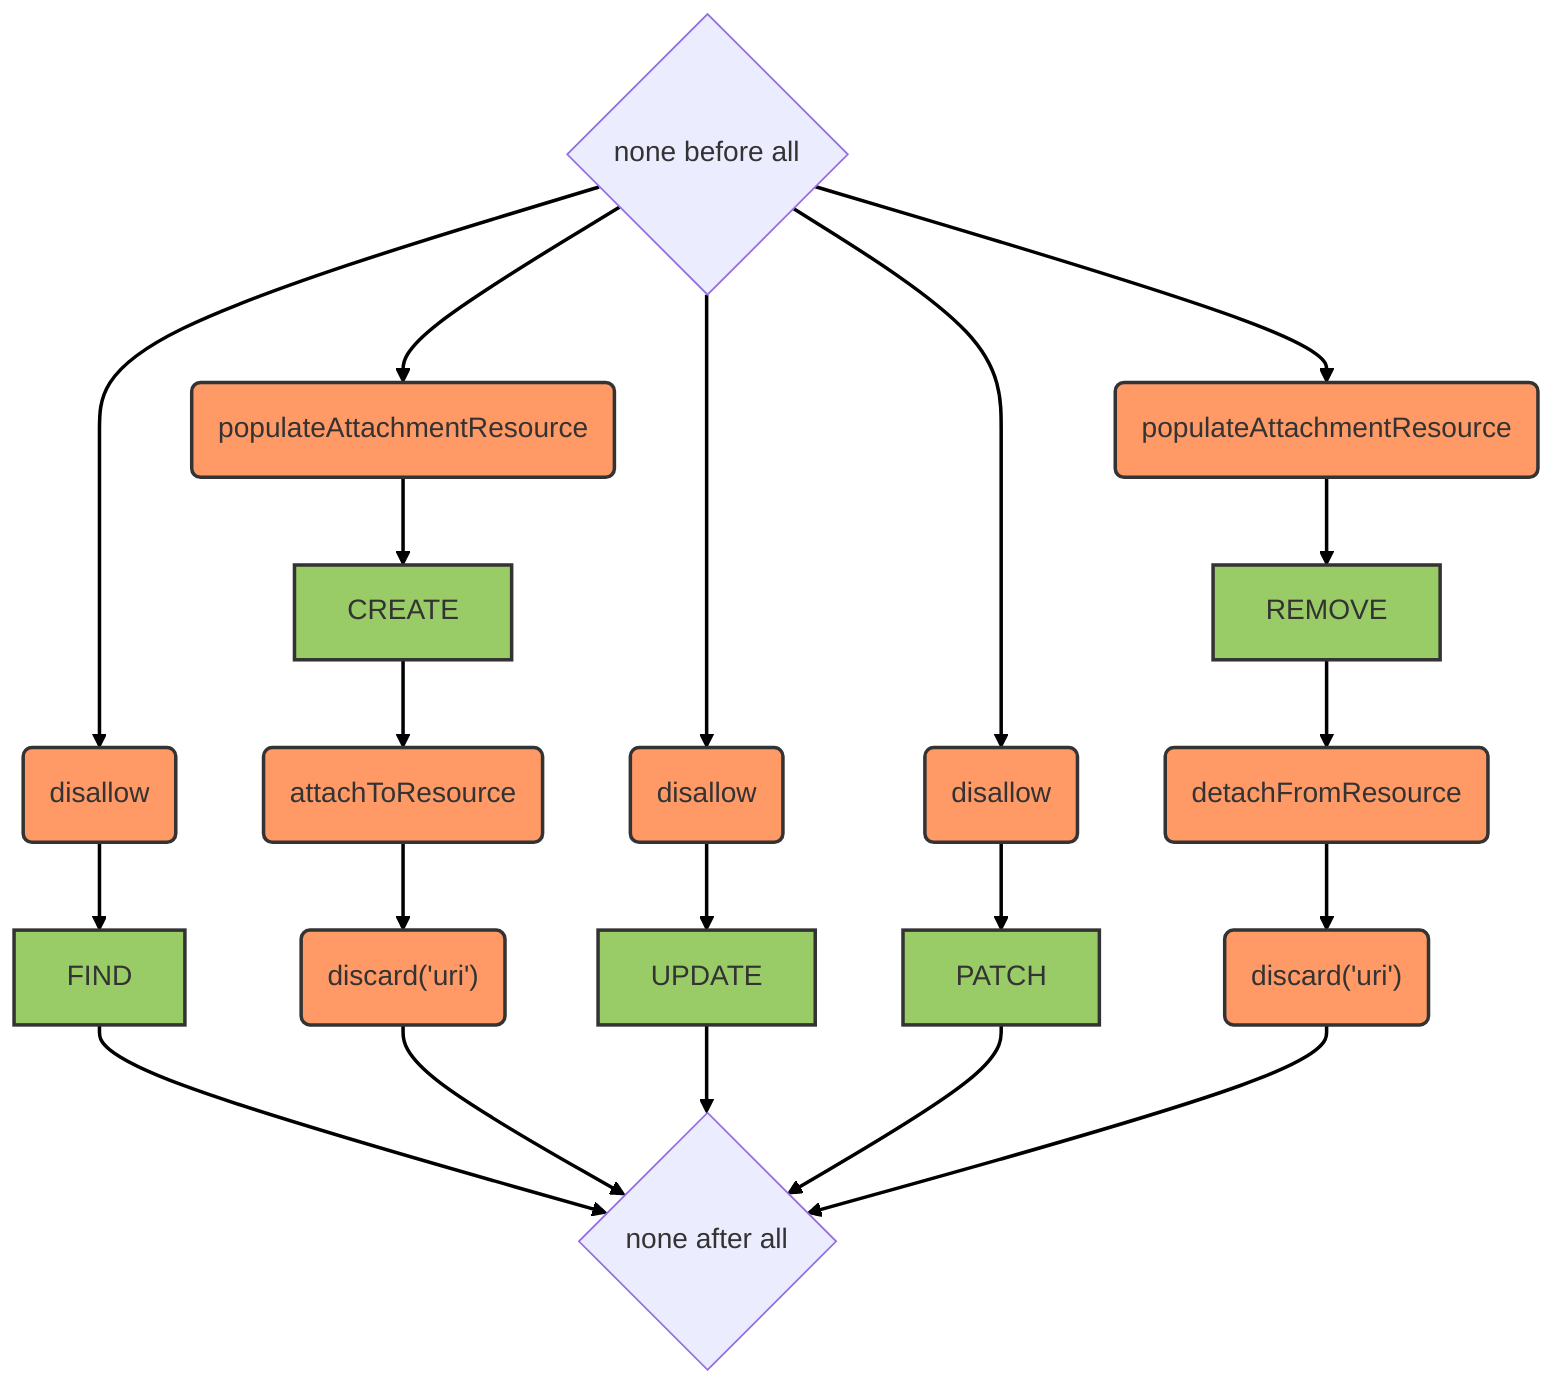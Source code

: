 graph TB
	before{none before all}

    after{none after all}

    before --> hook1(disallow)
    hook1 --> FIND[FIND]
    FIND --> after

    before --> hook2(populateAttachmentResource)
    hook2 --> CREATE[CREATE]
    CREATE --> hook3(attachToResource)
    hook3 --> hook4("discard('uri')")
    hook4 --> after
    
    before --> hook5(disallow)
    hook5 --> UPDATE[UPDATE]
    UPDATE --> after
    
    before --> hook6(disallow)
    hook6 --> PATCH[PATCH]
    PATCH --> after

    before --> hook7(populateAttachmentResource)
    hook7 --> REMOVE[REMOVE]
    REMOVE --> hook8(detachFromResource)
    hook8 --> hook9("discard('uri')")
    hook9 --> after

    linkStyle default stroke-width:2px,fill:none,stroke:black
    classDef hookClass fill:#f96,stroke:#333,stroke-width:2px
    class hook1,hook2,hook3,hook4,hook5,hook6,hook7,hook8,hook9 hookClass
    classDef operationClass fill:#9c6,stroke:#333,stroke-width:2px
    class FIND,GET,CREATE,UPDATE,PATCH,REMOVE operationClass